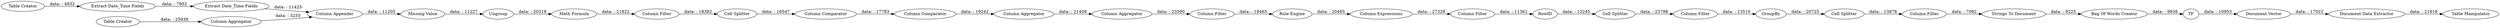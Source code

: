 digraph {
	"8489009351065809228_1071" [label="Column Filter"]
	"8489009351065809228_1074" [label="Cell Splitter"]
	"8489009351065809228_1076" [label=GroupBy]
	"8489009351065809228_1073" [label=RowID]
	"8489009351065809228_1020" [label="Table Creator"]
	"8489009351065809228_1075" [label="Column Filter"]
	"8489009351065809228_1060" [label="Table Creator"]
	"8489009351065809228_1085" [label="Bag Of Words Creator"]
	"8489009351065809228_1089" [label="Table Manipulator"]
	"8489009351065809228_1064" [label="Column Comparator"]
	"8489009351065809228_1088" [label="Document Data Extractor"]
	"8489009351065809228_1069" [label="Cell Splitter"]
	"8489009351065809228_1065" [label="Column Comparator"]
	"8489009351065809228_1062" [label=Ungroup]
	"8489009351065809228_1082" [label="Column Expressions"]
	"8489009351065809228_1083" [label="Column Filter"]
	"8489009351065809228_1070" [label="Column Aggregator"]
	"8489009351065809228_1048" [label="Column Aggregator"]
	"8489009351065809228_1050" [label="Rule Engine"]
	"8489009351065809228_1063" [label="Math Formula"]
	"8489009351065809228_1080" [label="Column Filter"]
	"8489009351065809228_1068" [label="Column Filter"]
	"8489009351065809228_1087" [label="Document Vector"]
	"8489009351065809228_1045" [label="Column Appender"]
	"8489009351065809228_1081" [label="Cell Splitter"]
	"8489009351065809228_1086" [label=TF]
	"8489009351065809228_1046" [label="Missing Value"]
	"8489009351065809228_1022" [label="Extract Date_Time Fields"]
	"8489009351065809228_1061" [label="Column Aggregator"]
	"8489009351065809228_1021" [label="Extract Date_Time Fields"]
	"8489009351065809228_1084" [label="Strings To Document"]
	"8489009351065809228_1075" -> "8489009351065809228_1073" [label="data: : 11361"]
	"8489009351065809228_1062" -> "8489009351065809228_1063" [label="data: : 20319"]
	"8489009351065809228_1087" -> "8489009351065809228_1088" [label="data: : 17023"]
	"8489009351065809228_1050" -> "8489009351065809228_1082" [label="data: : 20485"]
	"8489009351065809228_1085" -> "8489009351065809228_1086" [label="data: : 9838"]
	"8489009351065809228_1020" -> "8489009351065809228_1021" [label="data: : 4832"]
	"8489009351065809228_1021" -> "8489009351065809228_1022" [label="data: : 7952"]
	"8489009351065809228_1048" -> "8489009351065809228_1070" [label="data: : 21409"]
	"8489009351065809228_1084" -> "8489009351065809228_1085" [label="data: : 9225"]
	"8489009351065809228_1061" -> "8489009351065809228_1045" [label="data: : 3255"]
	"8489009351065809228_1081" -> "8489009351065809228_1083" [label="data: : 13878"]
	"8489009351065809228_1060" -> "8489009351065809228_1061" [label="data: : 25938"]
	"8489009351065809228_1082" -> "8489009351065809228_1075" [label="data: : 27329"]
	"8489009351065809228_1045" -> "8489009351065809228_1046" [label="data: : 11205"]
	"8489009351065809228_1069" -> "8489009351065809228_1064" [label="data: : 16547"]
	"8489009351065809228_1022" -> "8489009351065809228_1045" [label="data: : 11425"]
	"8489009351065809228_1080" -> "8489009351065809228_1076" [label="data: : 13510"]
	"8489009351065809228_1071" -> "8489009351065809228_1050" [label="data: : 18465"]
	"8489009351065809228_1046" -> "8489009351065809228_1062" [label="data: : 11227"]
	"8489009351065809228_1070" -> "8489009351065809228_1071" [label="data: : 23590"]
	"8489009351065809228_1074" -> "8489009351065809228_1080" [label="data: : 23798"]
	"8489009351065809228_1088" -> "8489009351065809228_1089" [label="data: : 21918"]
	"8489009351065809228_1065" -> "8489009351065809228_1048" [label="data: : 19242"]
	"8489009351065809228_1076" -> "8489009351065809228_1081" [label="data: : 20725"]
	"8489009351065809228_1063" -> "8489009351065809228_1068" [label="data: : 21822"]
	"8489009351065809228_1083" -> "8489009351065809228_1084" [label="data: : 7082"]
	"8489009351065809228_1068" -> "8489009351065809228_1069" [label="data: : 18382"]
	"8489009351065809228_1086" -> "8489009351065809228_1087" [label="data: : 10953"]
	"8489009351065809228_1064" -> "8489009351065809228_1065" [label="data: : 17783"]
	"8489009351065809228_1073" -> "8489009351065809228_1074" [label="data: : 13245"]
	rankdir=LR
}
